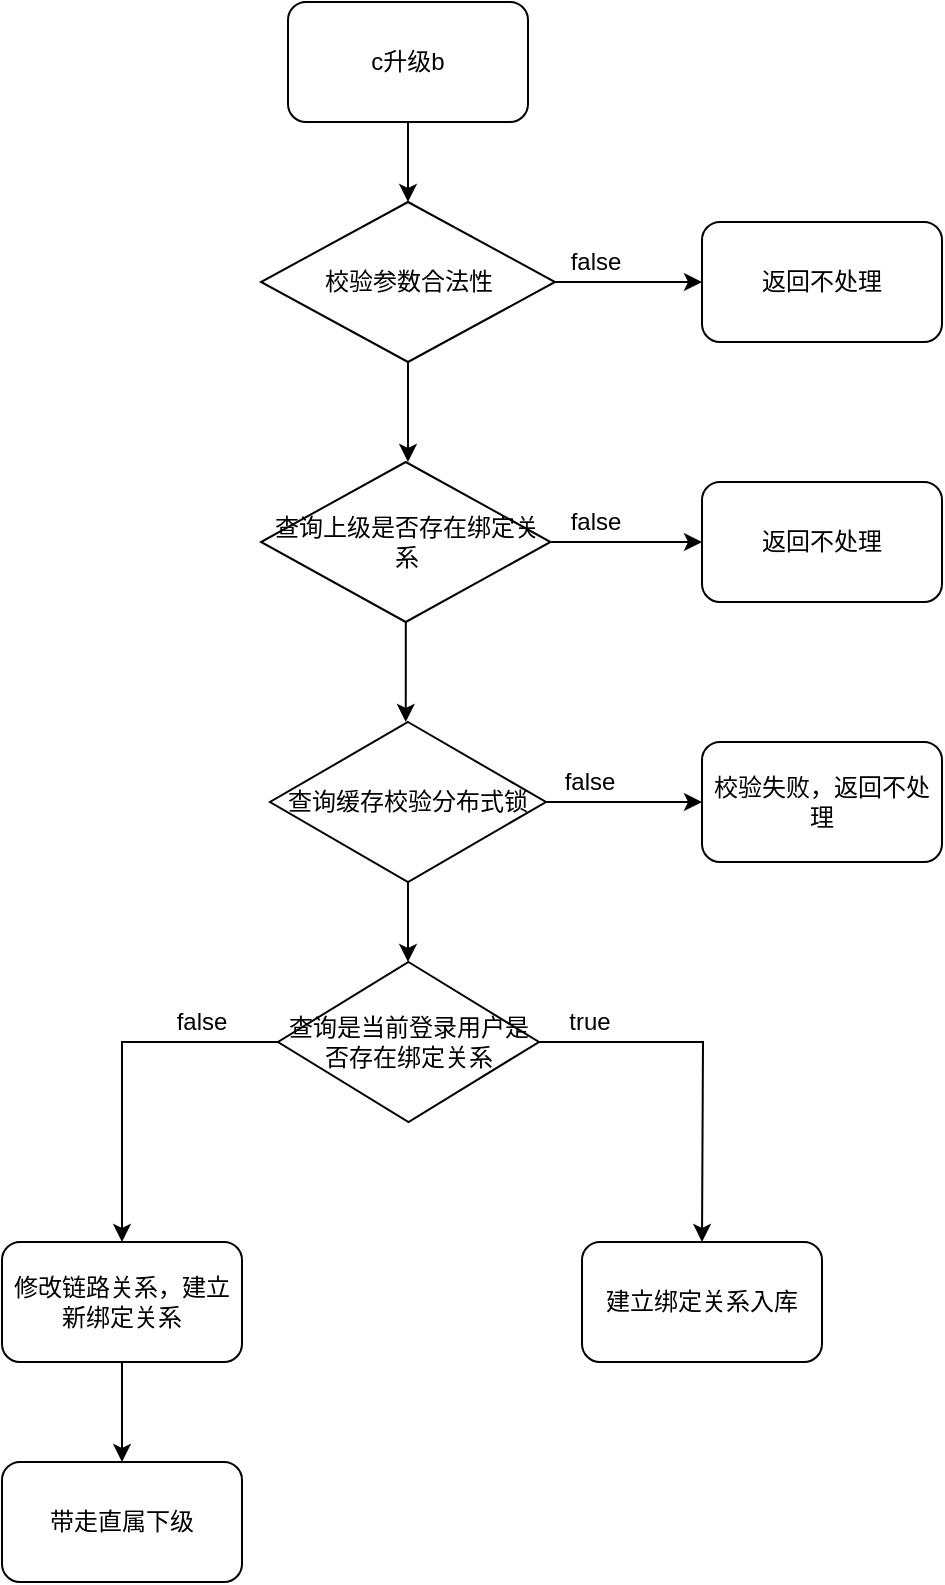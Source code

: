 <mxfile version="12.5.1" type="github">
  <diagram id="yzT1Js8JzzJvs4QTMrLD" name="Page-1">
    <mxGraphModel dx="1038" dy="584" grid="1" gridSize="10" guides="1" tooltips="1" connect="1" arrows="1" fold="1" page="1" pageScale="1" pageWidth="827" pageHeight="1169" math="0" shadow="0">
      <root>
        <mxCell id="0"/>
        <mxCell id="1" parent="0"/>
        <mxCell id="o4GKz8uqaLClTENhlION-2" style="edgeStyle=orthogonalEdgeStyle;rounded=0;orthogonalLoop=1;jettySize=auto;html=1;" edge="1" parent="1" source="o4GKz8uqaLClTENhlION-1">
          <mxGeometry relative="1" as="geometry">
            <mxPoint x="413" y="140" as="targetPoint"/>
          </mxGeometry>
        </mxCell>
        <mxCell id="o4GKz8uqaLClTENhlION-1" value="c升级b" style="rounded=1;whiteSpace=wrap;html=1;" vertex="1" parent="1">
          <mxGeometry x="353" y="40" width="120" height="60" as="geometry"/>
        </mxCell>
        <mxCell id="o4GKz8uqaLClTENhlION-5" style="edgeStyle=orthogonalEdgeStyle;rounded=0;orthogonalLoop=1;jettySize=auto;html=1;" edge="1" parent="1" source="o4GKz8uqaLClTENhlION-4">
          <mxGeometry relative="1" as="geometry">
            <mxPoint x="560" y="180" as="targetPoint"/>
          </mxGeometry>
        </mxCell>
        <mxCell id="o4GKz8uqaLClTENhlION-8" style="edgeStyle=orthogonalEdgeStyle;rounded=0;orthogonalLoop=1;jettySize=auto;html=1;" edge="1" parent="1" source="o4GKz8uqaLClTENhlION-4">
          <mxGeometry relative="1" as="geometry">
            <mxPoint x="413" y="270" as="targetPoint"/>
          </mxGeometry>
        </mxCell>
        <mxCell id="o4GKz8uqaLClTENhlION-4" value="校验参数合法性" style="rhombus;whiteSpace=wrap;html=1;" vertex="1" parent="1">
          <mxGeometry x="339.5" y="140" width="147" height="80" as="geometry"/>
        </mxCell>
        <mxCell id="o4GKz8uqaLClTENhlION-6" value="false" style="text;html=1;strokeColor=none;fillColor=none;align=center;verticalAlign=middle;whiteSpace=wrap;rounded=0;" vertex="1" parent="1">
          <mxGeometry x="487" y="160" width="40" height="20" as="geometry"/>
        </mxCell>
        <mxCell id="o4GKz8uqaLClTENhlION-7" value="返回不处理" style="rounded=1;whiteSpace=wrap;html=1;" vertex="1" parent="1">
          <mxGeometry x="560" y="150" width="120" height="60" as="geometry"/>
        </mxCell>
        <mxCell id="o4GKz8uqaLClTENhlION-11" style="edgeStyle=orthogonalEdgeStyle;rounded=0;orthogonalLoop=1;jettySize=auto;html=1;" edge="1" parent="1" source="o4GKz8uqaLClTENhlION-10">
          <mxGeometry relative="1" as="geometry">
            <mxPoint x="560" y="310" as="targetPoint"/>
          </mxGeometry>
        </mxCell>
        <mxCell id="o4GKz8uqaLClTENhlION-15" style="edgeStyle=orthogonalEdgeStyle;rounded=0;orthogonalLoop=1;jettySize=auto;html=1;" edge="1" parent="1" source="o4GKz8uqaLClTENhlION-10">
          <mxGeometry relative="1" as="geometry">
            <mxPoint x="411.875" y="400" as="targetPoint"/>
          </mxGeometry>
        </mxCell>
        <mxCell id="o4GKz8uqaLClTENhlION-10" value="查询上级是否存在绑定关系" style="rhombus;whiteSpace=wrap;html=1;" vertex="1" parent="1">
          <mxGeometry x="339.5" y="270" width="144.75" height="80" as="geometry"/>
        </mxCell>
        <mxCell id="o4GKz8uqaLClTENhlION-12" value="返回不处理" style="rounded=1;whiteSpace=wrap;html=1;" vertex="1" parent="1">
          <mxGeometry x="560" y="280" width="120" height="60" as="geometry"/>
        </mxCell>
        <mxCell id="o4GKz8uqaLClTENhlION-13" value="false" style="text;html=1;strokeColor=none;fillColor=none;align=center;verticalAlign=middle;whiteSpace=wrap;rounded=0;" vertex="1" parent="1">
          <mxGeometry x="487" y="290" width="40" height="20" as="geometry"/>
        </mxCell>
        <mxCell id="o4GKz8uqaLClTENhlION-19" style="edgeStyle=orthogonalEdgeStyle;rounded=0;orthogonalLoop=1;jettySize=auto;html=1;" edge="1" parent="1" source="o4GKz8uqaLClTENhlION-16">
          <mxGeometry relative="1" as="geometry">
            <mxPoint x="560" y="440" as="targetPoint"/>
          </mxGeometry>
        </mxCell>
        <mxCell id="o4GKz8uqaLClTENhlION-28" style="edgeStyle=orthogonalEdgeStyle;rounded=0;orthogonalLoop=1;jettySize=auto;html=1;" edge="1" parent="1" source="o4GKz8uqaLClTENhlION-16">
          <mxGeometry relative="1" as="geometry">
            <mxPoint x="413" y="520" as="targetPoint"/>
          </mxGeometry>
        </mxCell>
        <mxCell id="o4GKz8uqaLClTENhlION-16" value="查询缓存校验分布式锁" style="rhombus;whiteSpace=wrap;html=1;" vertex="1" parent="1">
          <mxGeometry x="344" y="400" width="138" height="80" as="geometry"/>
        </mxCell>
        <mxCell id="o4GKz8uqaLClTENhlION-21" value="false" style="text;html=1;strokeColor=none;fillColor=none;align=center;verticalAlign=middle;whiteSpace=wrap;rounded=0;" vertex="1" parent="1">
          <mxGeometry x="484.25" y="420" width="40" height="20" as="geometry"/>
        </mxCell>
        <mxCell id="o4GKz8uqaLClTENhlION-27" value="校验失败，返回不处理" style="rounded=1;whiteSpace=wrap;html=1;" vertex="1" parent="1">
          <mxGeometry x="560" y="410" width="120" height="60" as="geometry"/>
        </mxCell>
        <mxCell id="o4GKz8uqaLClTENhlION-33" style="edgeStyle=orthogonalEdgeStyle;rounded=0;orthogonalLoop=1;jettySize=auto;html=1;" edge="1" parent="1" source="o4GKz8uqaLClTENhlION-29">
          <mxGeometry relative="1" as="geometry">
            <mxPoint x="560" y="660" as="targetPoint"/>
          </mxGeometry>
        </mxCell>
        <mxCell id="o4GKz8uqaLClTENhlION-34" style="edgeStyle=orthogonalEdgeStyle;rounded=0;orthogonalLoop=1;jettySize=auto;html=1;" edge="1" parent="1" source="o4GKz8uqaLClTENhlION-29">
          <mxGeometry relative="1" as="geometry">
            <mxPoint x="270" y="660" as="targetPoint"/>
            <Array as="points">
              <mxPoint x="270" y="560"/>
              <mxPoint x="270" y="660"/>
            </Array>
          </mxGeometry>
        </mxCell>
        <mxCell id="o4GKz8uqaLClTENhlION-29" value="查询是当前登录用户是否存在绑定关系" style="rhombus;whiteSpace=wrap;html=1;" vertex="1" parent="1">
          <mxGeometry x="348" y="520" width="130.5" height="80" as="geometry"/>
        </mxCell>
        <mxCell id="o4GKz8uqaLClTENhlION-35" value="true" style="text;html=1;strokeColor=none;fillColor=none;align=center;verticalAlign=middle;whiteSpace=wrap;rounded=0;" vertex="1" parent="1">
          <mxGeometry x="484" y="540" width="40" height="20" as="geometry"/>
        </mxCell>
        <mxCell id="o4GKz8uqaLClTENhlION-36" value="false" style="text;html=1;strokeColor=none;fillColor=none;align=center;verticalAlign=middle;whiteSpace=wrap;rounded=0;" vertex="1" parent="1">
          <mxGeometry x="290" y="540" width="40" height="20" as="geometry"/>
        </mxCell>
        <mxCell id="o4GKz8uqaLClTENhlION-37" value="建立绑定关系入库" style="rounded=1;whiteSpace=wrap;html=1;" vertex="1" parent="1">
          <mxGeometry x="500" y="660" width="120" height="60" as="geometry"/>
        </mxCell>
        <mxCell id="o4GKz8uqaLClTENhlION-41" style="edgeStyle=orthogonalEdgeStyle;rounded=0;orthogonalLoop=1;jettySize=auto;html=1;" edge="1" parent="1" source="o4GKz8uqaLClTENhlION-38">
          <mxGeometry relative="1" as="geometry">
            <mxPoint x="270" y="770" as="targetPoint"/>
          </mxGeometry>
        </mxCell>
        <mxCell id="o4GKz8uqaLClTENhlION-38" value="修改链路关系，建立新绑定关系" style="rounded=1;whiteSpace=wrap;html=1;" vertex="1" parent="1">
          <mxGeometry x="210" y="660" width="120" height="60" as="geometry"/>
        </mxCell>
        <mxCell id="o4GKz8uqaLClTENhlION-42" value="带走直属下级" style="rounded=1;whiteSpace=wrap;html=1;" vertex="1" parent="1">
          <mxGeometry x="210" y="770" width="120" height="60" as="geometry"/>
        </mxCell>
      </root>
    </mxGraphModel>
  </diagram>
</mxfile>
